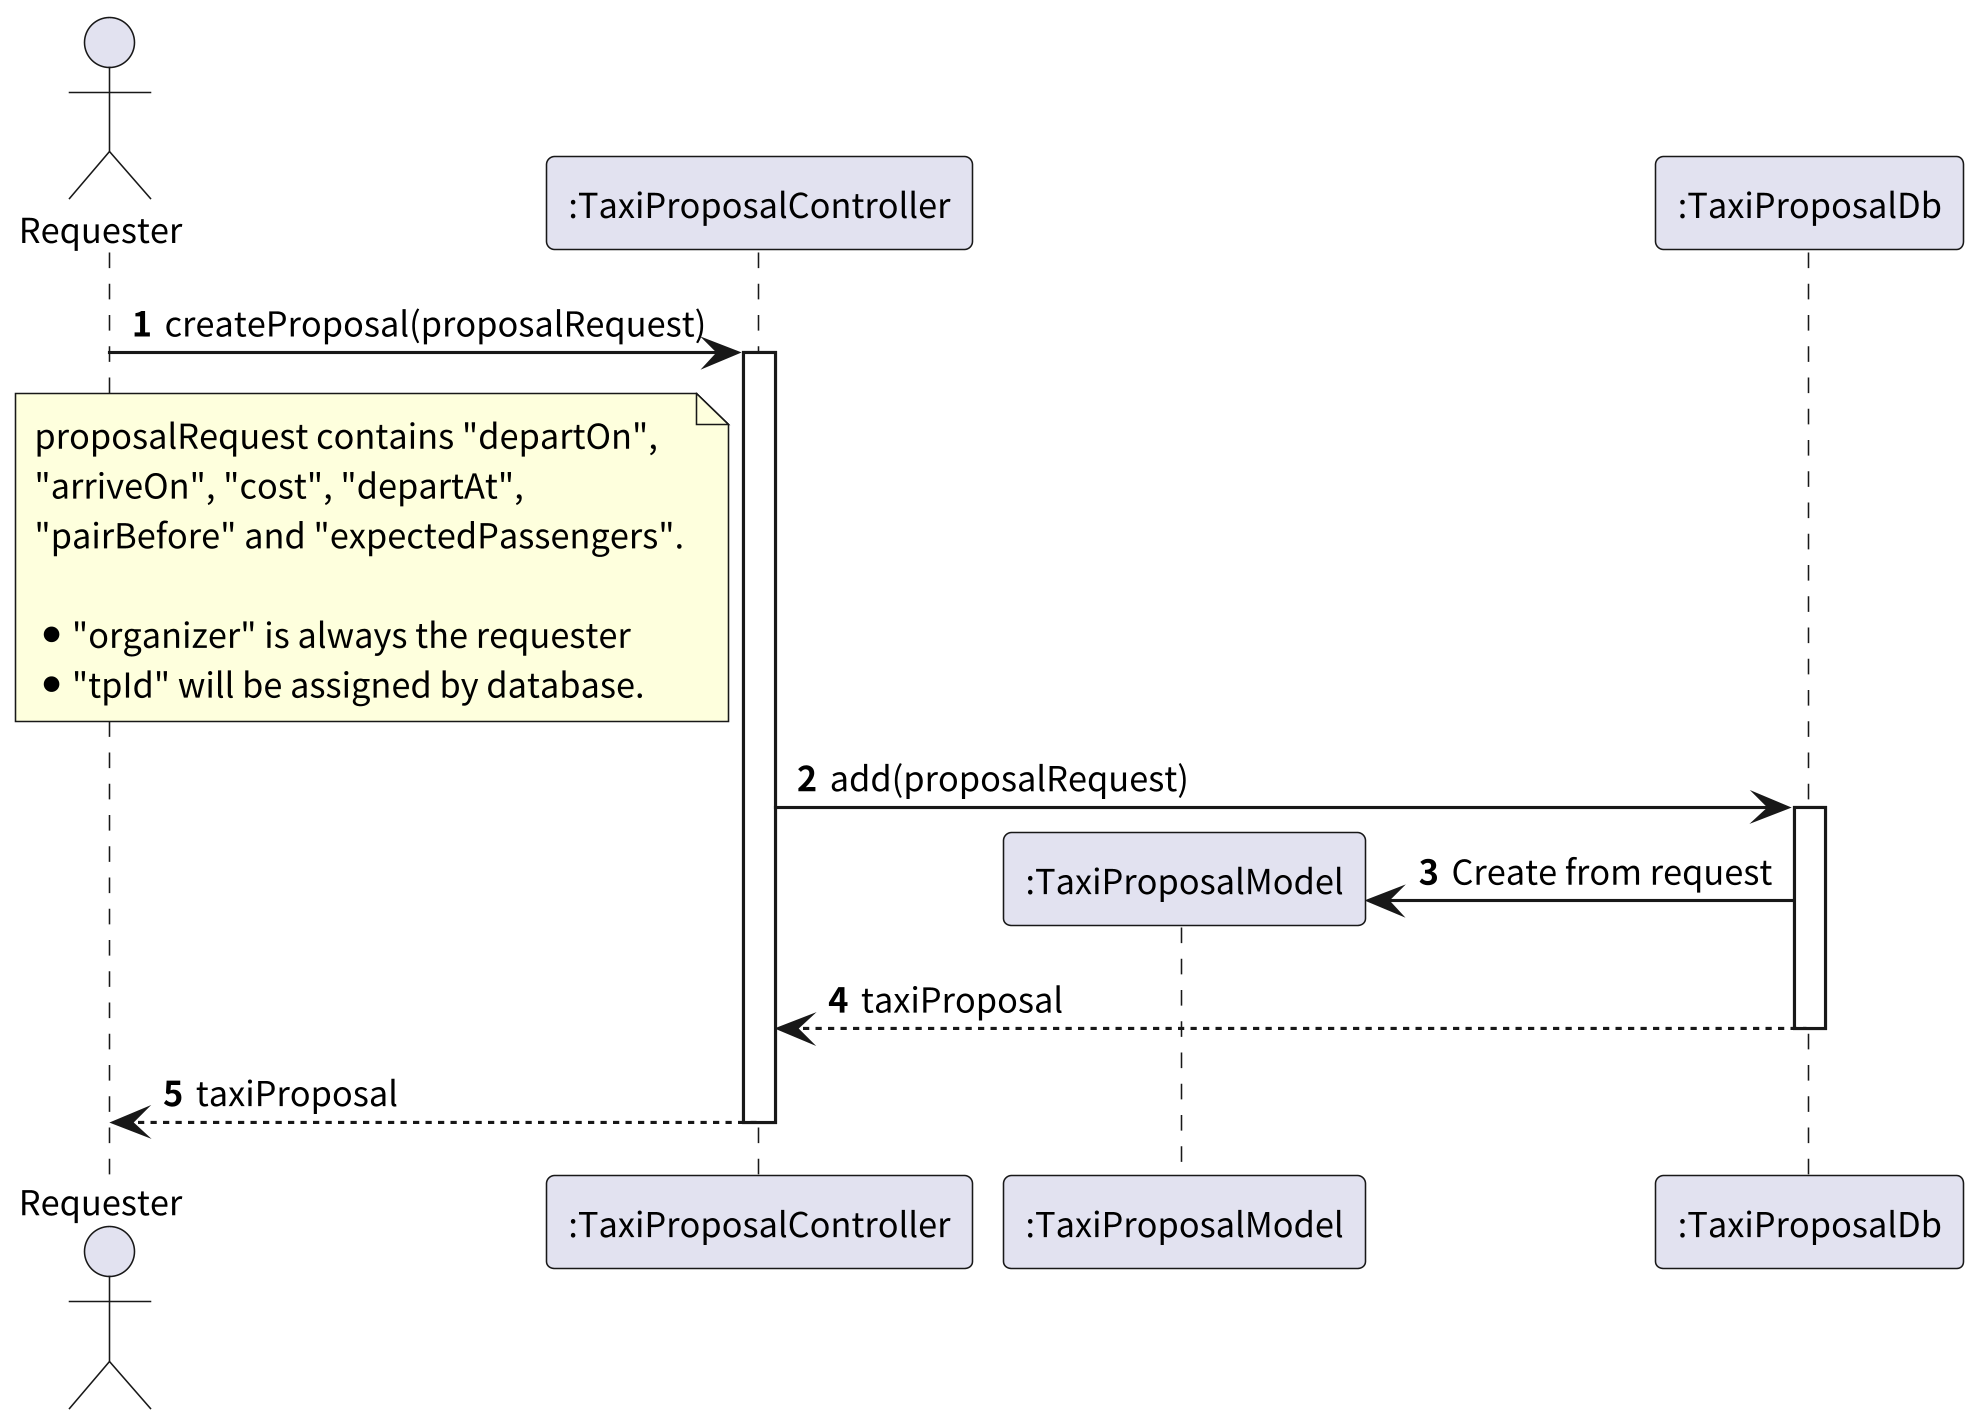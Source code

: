 @startuml TaxiProposalConstruct

autonumber
skinparam dpi 300
skinparam linetype ortho
skinparam defaultFontSize 11
skinparam defaultFontName "Noto Sans CJK TC"

actor Requester as "Requester"
participant TaxiProposalController as ":TaxiProposalController"
participant TaxiProposalModel as ":TaxiProposalModel"
participant TaxiProposalDb as ":TaxiProposalDb"

Requester -> TaxiProposalController ++ : createProposal(proposalRequest)
note left of TaxiProposalController
    proposalRequest contains "departOn",
    "arriveOn", "cost", "departAt",
    "pairBefore" and "expectedPassengers".

    * "organizer" is always the requester
    * "tpId" will be assigned by database.
end note

TaxiProposalController -> TaxiProposalDb ++: add(proposalRequest)
TaxiProposalDb -> TaxiProposalModel **: Create from request
return taxiProposal

return taxiProposal
@enduml TaxiProposal

@startuml TaxiProposalWaitForPairing

autonumber
skinparam dpi 300
skinparam linetype ortho
skinparam defaultFontSize 11
skinparam defaultFontName "Noto Sans CJK TC"

actor Requester as "Requester"
participant TaxiProposalController as ":TaxiProposalController"
participant TaxiProposalDb as ":TaxiProposalDb"

Requester -> TaxiProposalController ++: getStatus(tpId)

TaxiProposalController -> TaxiProposalDb ++: findProposal(tpId)

break No such proposal
    autonumber stop
    TaxiProposalController <-- TaxiProposalDb: null
    Requester <-- TaxiProposalController: null
end

autonumber resume

create participant TaxiProposalModel as ":TaxiProposalModel"
TaxiProposalDb --> TaxiProposalModel: Create from query result
return taxiProposalModel

TaxiProposalController -> TaxiProposalModel ++: getStatus()

alt this.finished == true 完成配對
    TaxiProposalController <-- TaxiProposalModel: status: TaxiProposalStatus.Finished
else this.passengers.count() >= this.expectedPassengers 人數到齊
    TaxiProposalController <-- TaxiProposalModel: status: TaxiProposalStatus.Matched
else this.pairBefore < now || this.departAt < now 配對或出發時間到
    TaxiProposalController <-- TaxiProposalModel: status: TaxiProposalStatus.Unmatched
else 時間還沒到，人還沒到齊
    TaxiProposalController <-- TaxiProposalModel --: status: TaxiProposalStatus.Waiting
end

return status

@enduml TaxiProposalWaitForPairing

@startuml TaxiProposalGetFailReason

autonumber
skinparam dpi 300
skinparam linetype ortho
skinparam defaultFontSize 11
skinparam defaultFontName "Noto Sans CJK TC"

actor Requester as "Requester"
participant TaxiProposalController as ":TaxiProposalController"
participant TaxiProposalDb as ":TaxiProposalDb"

Requester -> TaxiProposalController ++: getFailReason(tpId)

TaxiProposalController -> TaxiProposalDb ++: findProposal(tpId)

break No such proposal
    autonumber stop
    TaxiProposalController <-- TaxiProposalDb: null
    Requester <-- TaxiProposalController: ""
end

autonumber resume

create participant TaxiProposalModel as ":TaxiProposalModel"
TaxiProposalDb --> TaxiProposalModel: Create from query result
return taxiProposalModel

TaxiProposalController -> TaxiProposalModel ++: getFailReason()

alt this.finished == true 完成配對
    TaxiProposalController <-- TaxiProposalModel: ""
else this.passengers.count() >= this.expectedPassengers 人數到齊
    TaxiProposalController <-- TaxiProposalModel: ""PAIR_FULL""
else this.pairBefore < now || this.departAt < now 配對或出發時間到
    TaxiProposalController <-- TaxiProposalModel: ""PAIR_EXPIRED""
else 時間還沒到，人還沒到齊
    TaxiProposalController <-- TaxiProposalModel --: ""
end

return reason

@enduml TaxiProposalGetFailReason

@startuml TaxiProposalFinish

autonumber
skinparam dpi 300
skinparam linetype ortho
skinparam defaultFontSize 11
skinparam defaultFontName "Noto Sans CJK TC"

actor Requester as "Requester"
participant TaxiProposalController as ":TaxiProposalController"
participant TaxiProposalDb as ":TaxiProposalDb"

Requester -> TaxiProposalController ++: finish(tpId)

TaxiProposalController -> TaxiProposalDb ++: updateProposal(tpId, finish=true)

break No such proposal
    autonumber stop
    TaxiProposalController <-- TaxiProposalDb: NO_SUCH_PROPOSAL
    Requester <-- TaxiProposalController: NO_SUCH_PROPOSAL
end

autonumber resume
return OK
return OK


@enduml TaxiProposalFinish

@startuml BusInformationRetrieve

autonumber
skinparam dpi 300
skinparam linetype ortho
skinparam defaultFontSize 11
skinparam defaultFontName "Noto Sans CJK TC"

actor Requester as "Requester"
participant BusInformationController as ":BusInformationController"
participant BusInformationDb as ":BusInformationDb"

Requester -> BusInformationController ++: retrieveBusInformation(busId)
BusInformationController -> BusInformationDb++: findBus(busId)

break No such bus
    autonumber stop
    BusInformationController <-- BusInformationDb: null
    Requester <-- BusInformationController: null
end

autonumber resume
create participant BusInformationModel as ":BusInformationModel"
BusInformationDb --> BusInformationModel: Create BusInformationModel
return busInformationModel

return busInformationModel

@enduml


@startuml RecordListRecords

autonumber
skinparam dpi 300
skinparam linetype ortho
skinparam defaultFontSize 11
skinparam defaultFontName "Noto Sans CJK TC"

actor Requester as "Requester"
participant RecordController as ":RecordController"
participant RecordDb as ":RecordDb"

Requester -> RecordController ++: listRecords(studentId)
RecordController -> RecordDb ++: listStudentRecords(studentId)

break No such bus
    autonumber stop
    RecordController <-- RecordDb: ""[]""
    Requester <-- RecordController: ""[]""
end

autonumber resume
loop every columns
create participant RecordModel as ":RecordModel"
RecordDb --> RecordModel **: Create RecordModel from query result
end

return recordModels
return recordModels

@enduml
